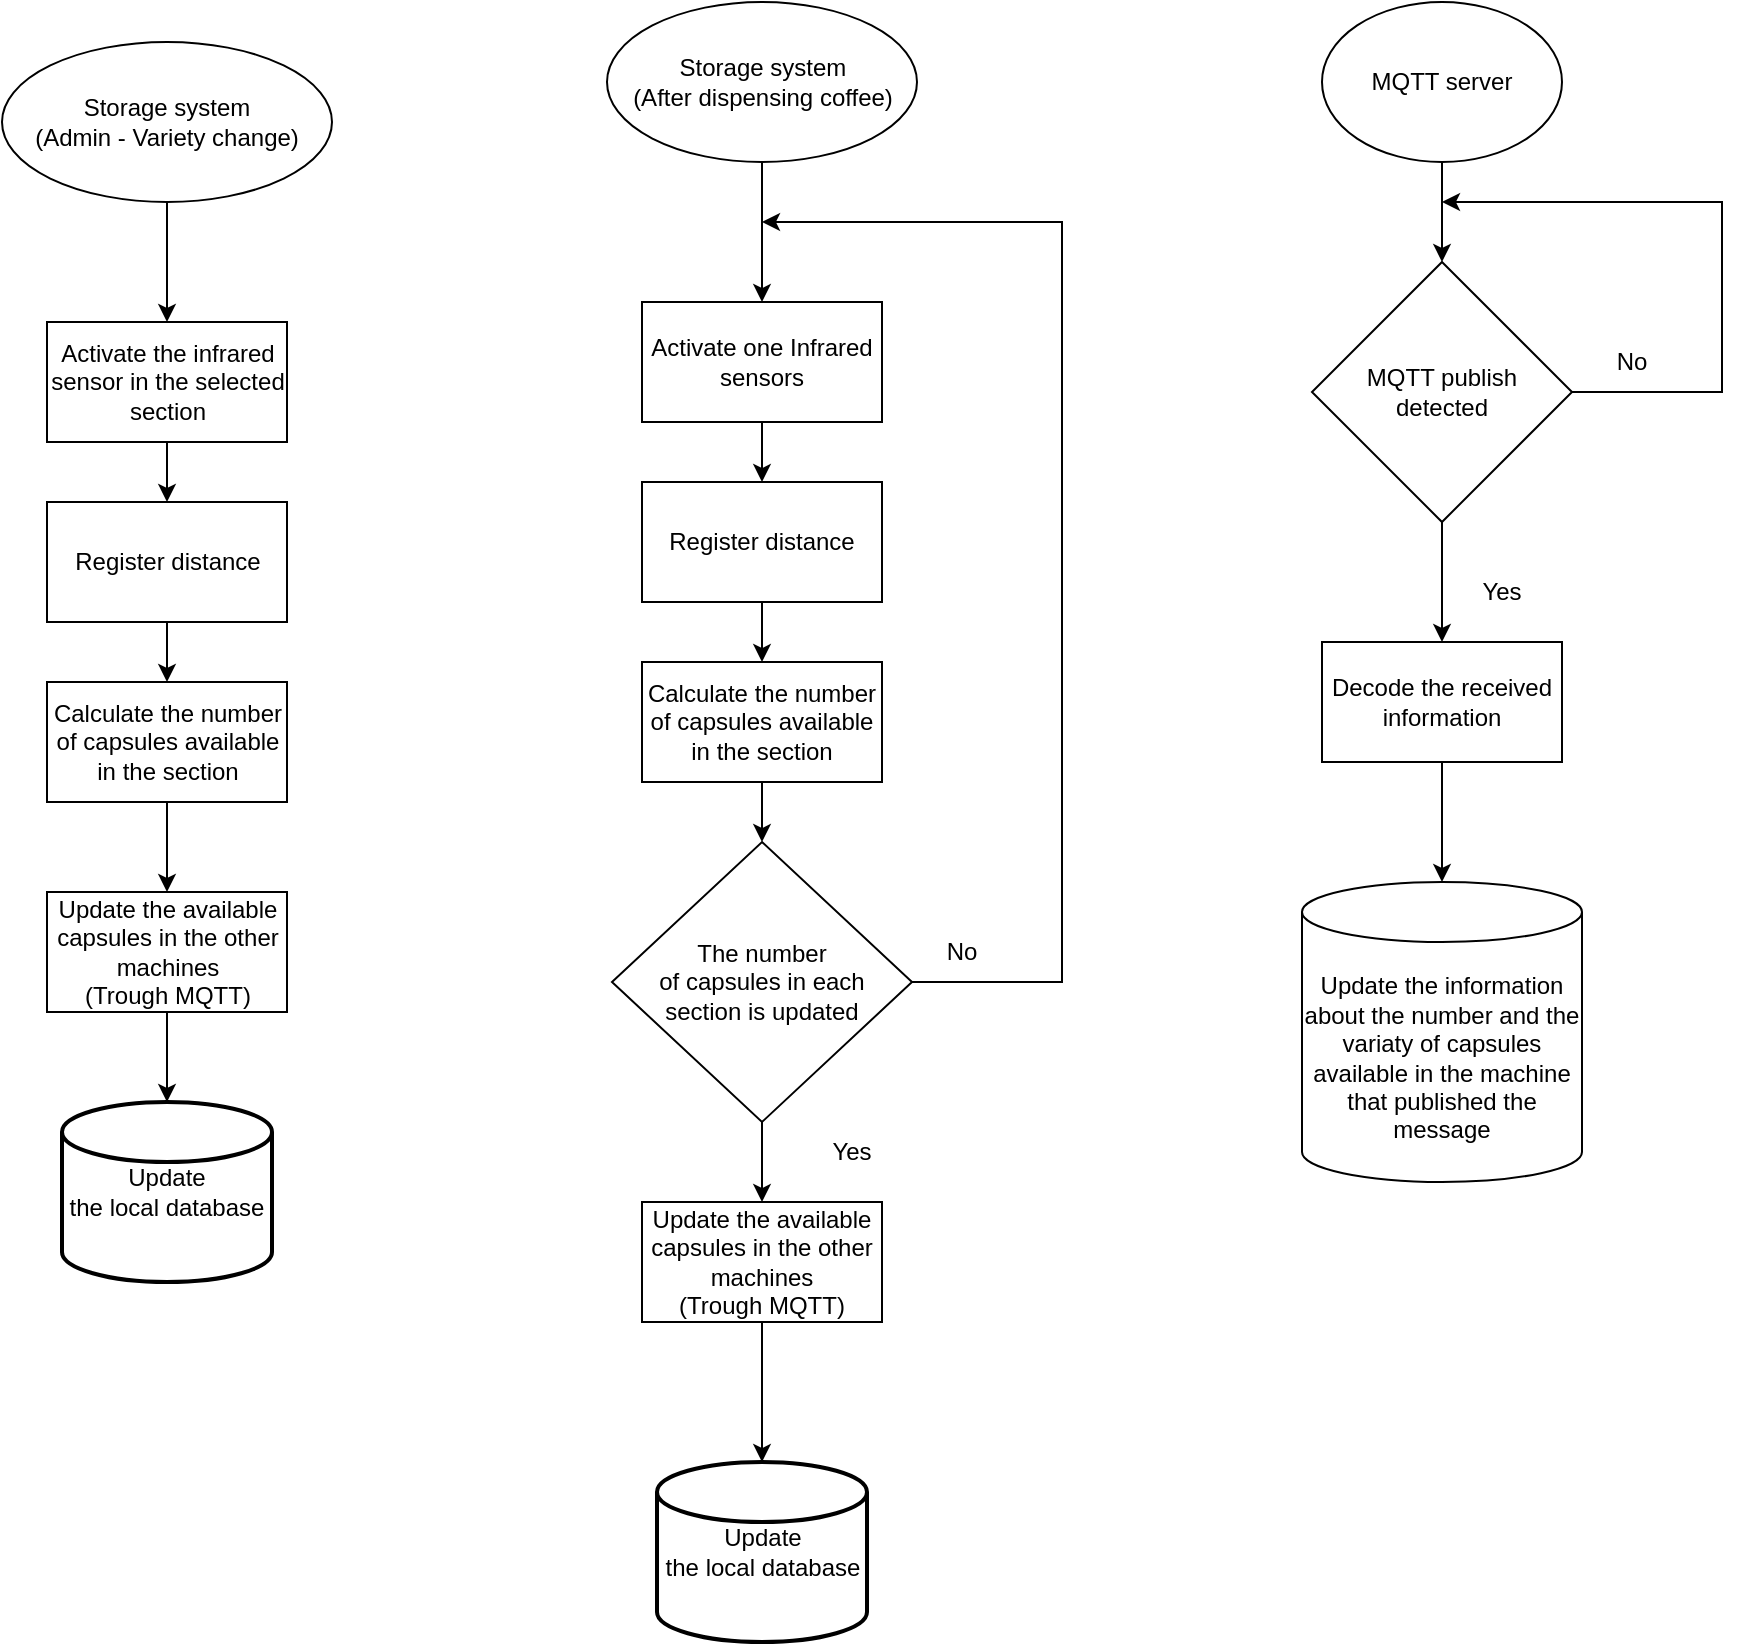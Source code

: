 <mxfile version="16.1.2" type="device"><diagram id="AXC2kyw0-ZidYU9nKvn7" name="Page-1"><mxGraphModel dx="1303" dy="898" grid="1" gridSize="10" guides="1" tooltips="1" connect="1" arrows="1" fold="1" page="1" pageScale="1" pageWidth="980" pageHeight="1390" math="0" shadow="0"><root><mxCell id="0"/><mxCell id="1" parent="0"/><mxCell id="qNDePuISixSL5dp2ftev-1" value="Storage system&lt;br&gt;(After dispensing coffee)" style="ellipse;whiteSpace=wrap;html=1;" parent="1" vertex="1"><mxGeometry x="377.5" y="30" width="155" height="80" as="geometry"/></mxCell><mxCell id="qNDePuISixSL5dp2ftev-2" value="Activate one Infrared&lt;br&gt;sensors" style="rounded=0;whiteSpace=wrap;html=1;" parent="1" vertex="1"><mxGeometry x="395" y="180" width="120" height="60" as="geometry"/></mxCell><mxCell id="qNDePuISixSL5dp2ftev-3" value="" style="endArrow=classic;html=1;rounded=0;exitX=0.5;exitY=1;exitDx=0;exitDy=0;entryX=0.5;entryY=0;entryDx=0;entryDy=0;" parent="1" source="qNDePuISixSL5dp2ftev-1" target="qNDePuISixSL5dp2ftev-2" edge="1"><mxGeometry width="50" height="50" relative="1" as="geometry"><mxPoint x="665" y="280" as="sourcePoint"/><mxPoint x="715" y="230" as="targetPoint"/></mxGeometry></mxCell><mxCell id="qNDePuISixSL5dp2ftev-5" value="" style="endArrow=classic;html=1;rounded=0;exitX=0.5;exitY=1;exitDx=0;exitDy=0;entryX=0.5;entryY=0;entryDx=0;entryDy=0;" parent="1" source="qNDePuISixSL5dp2ftev-2" target="qNDePuISixSL5dp2ftev-30" edge="1"><mxGeometry width="50" height="50" relative="1" as="geometry"><mxPoint x="665" y="320" as="sourcePoint"/><mxPoint x="455" y="270" as="targetPoint"/></mxGeometry></mxCell><mxCell id="qNDePuISixSL5dp2ftev-7" value="Calculate the number of capsules available in the section" style="rounded=0;whiteSpace=wrap;html=1;" parent="1" vertex="1"><mxGeometry x="395" y="360" width="120" height="60" as="geometry"/></mxCell><mxCell id="qNDePuISixSL5dp2ftev-8" value="" style="endArrow=classic;html=1;rounded=0;exitX=0.5;exitY=1;exitDx=0;exitDy=0;entryX=0.5;entryY=0;entryDx=0;entryDy=0;" parent="1" source="qNDePuISixSL5dp2ftev-30" target="qNDePuISixSL5dp2ftev-7" edge="1"><mxGeometry width="50" height="50" relative="1" as="geometry"><mxPoint x="455" y="330" as="sourcePoint"/><mxPoint x="715" y="250" as="targetPoint"/></mxGeometry></mxCell><mxCell id="qNDePuISixSL5dp2ftev-9" value="The number &lt;br&gt;of capsules in each &lt;br&gt;section is updated" style="rhombus;whiteSpace=wrap;html=1;" parent="1" vertex="1"><mxGeometry x="380" y="450" width="150" height="140" as="geometry"/></mxCell><mxCell id="qNDePuISixSL5dp2ftev-10" value="" style="endArrow=classic;html=1;rounded=0;exitX=0.5;exitY=1;exitDx=0;exitDy=0;entryX=0.5;entryY=0;entryDx=0;entryDy=0;" parent="1" source="qNDePuISixSL5dp2ftev-7" target="qNDePuISixSL5dp2ftev-9" edge="1"><mxGeometry width="50" height="50" relative="1" as="geometry"><mxPoint x="665" y="400" as="sourcePoint"/><mxPoint x="715" y="350" as="targetPoint"/></mxGeometry></mxCell><mxCell id="qNDePuISixSL5dp2ftev-11" value="" style="endArrow=classic;html=1;rounded=0;exitX=1;exitY=0.5;exitDx=0;exitDy=0;" parent="1" source="qNDePuISixSL5dp2ftev-9" edge="1"><mxGeometry width="50" height="50" relative="1" as="geometry"><mxPoint x="665" y="340" as="sourcePoint"/><mxPoint x="455" y="140" as="targetPoint"/><Array as="points"><mxPoint x="605" y="520"/><mxPoint x="605" y="140"/></Array></mxGeometry></mxCell><mxCell id="qNDePuISixSL5dp2ftev-12" value="No" style="text;html=1;strokeColor=none;fillColor=none;align=center;verticalAlign=middle;whiteSpace=wrap;rounded=0;" parent="1" vertex="1"><mxGeometry x="525" y="490" width="60" height="30" as="geometry"/></mxCell><mxCell id="qNDePuISixSL5dp2ftev-15" value="" style="endArrow=classic;html=1;rounded=0;exitX=0.5;exitY=1;exitDx=0;exitDy=0;entryX=0.5;entryY=0;entryDx=0;entryDy=0;" parent="1" source="qNDePuISixSL5dp2ftev-9" target="qNDePuISixSL5dp2ftev-31" edge="1"><mxGeometry width="50" height="50" relative="1" as="geometry"><mxPoint x="685" y="500" as="sourcePoint"/><mxPoint x="455" y="630" as="targetPoint"/></mxGeometry></mxCell><mxCell id="qNDePuISixSL5dp2ftev-16" value="Update &lt;br&gt;the local database" style="strokeWidth=2;html=1;shape=mxgraph.flowchart.database;whiteSpace=wrap;" parent="1" vertex="1"><mxGeometry x="402.5" y="760" width="105" height="90" as="geometry"/></mxCell><mxCell id="qNDePuISixSL5dp2ftev-17" value="" style="endArrow=classic;html=1;rounded=0;exitX=0.5;exitY=1;exitDx=0;exitDy=0;entryX=0.5;entryY=0;entryDx=0;entryDy=0;entryPerimeter=0;" parent="1" source="qNDePuISixSL5dp2ftev-31" target="qNDePuISixSL5dp2ftev-16" edge="1"><mxGeometry width="50" height="50" relative="1" as="geometry"><mxPoint x="455" y="720.0" as="sourcePoint"/><mxPoint x="735" y="670" as="targetPoint"/></mxGeometry></mxCell><mxCell id="qNDePuISixSL5dp2ftev-18" value="MQTT server" style="ellipse;whiteSpace=wrap;html=1;" parent="1" vertex="1"><mxGeometry x="735" y="30" width="120" height="80" as="geometry"/></mxCell><mxCell id="qNDePuISixSL5dp2ftev-19" value="Decode the received information" style="rounded=0;whiteSpace=wrap;html=1;" parent="1" vertex="1"><mxGeometry x="735" y="350" width="120" height="60" as="geometry"/></mxCell><mxCell id="qNDePuISixSL5dp2ftev-20" value="Update the information about the number and the variaty of capsules available in the machine that published the message" style="shape=cylinder3;whiteSpace=wrap;html=1;boundedLbl=1;backgroundOutline=1;size=15;" parent="1" vertex="1"><mxGeometry x="725" y="470" width="140" height="150" as="geometry"/></mxCell><mxCell id="qNDePuISixSL5dp2ftev-22" value="" style="endArrow=classic;html=1;rounded=0;exitX=0.5;exitY=1;exitDx=0;exitDy=0;entryX=0.5;entryY=0;entryDx=0;entryDy=0;entryPerimeter=0;" parent="1" source="qNDePuISixSL5dp2ftev-19" target="qNDePuISixSL5dp2ftev-20" edge="1"><mxGeometry width="50" height="50" relative="1" as="geometry"><mxPoint x="685" y="330" as="sourcePoint"/><mxPoint x="735" y="280" as="targetPoint"/></mxGeometry></mxCell><mxCell id="qNDePuISixSL5dp2ftev-23" value="Yes" style="text;html=1;strokeColor=none;fillColor=none;align=center;verticalAlign=middle;whiteSpace=wrap;rounded=0;" parent="1" vertex="1"><mxGeometry x="470" y="590" width="60" height="30" as="geometry"/></mxCell><mxCell id="qNDePuISixSL5dp2ftev-24" value="MQTT publish &lt;br&gt;detected" style="rhombus;whiteSpace=wrap;html=1;" parent="1" vertex="1"><mxGeometry x="730" y="160" width="130" height="130" as="geometry"/></mxCell><mxCell id="qNDePuISixSL5dp2ftev-25" value="" style="endArrow=classic;html=1;rounded=0;entryX=0.5;entryY=0;entryDx=0;entryDy=0;exitX=0.5;exitY=1;exitDx=0;exitDy=0;" parent="1" source="qNDePuISixSL5dp2ftev-18" target="qNDePuISixSL5dp2ftev-24" edge="1"><mxGeometry width="50" height="50" relative="1" as="geometry"><mxPoint x="545" y="350" as="sourcePoint"/><mxPoint x="595" y="300" as="targetPoint"/></mxGeometry></mxCell><mxCell id="qNDePuISixSL5dp2ftev-26" value="" style="endArrow=classic;html=1;rounded=0;exitX=0.5;exitY=1;exitDx=0;exitDy=0;entryX=0.5;entryY=0;entryDx=0;entryDy=0;" parent="1" source="qNDePuISixSL5dp2ftev-24" target="qNDePuISixSL5dp2ftev-19" edge="1"><mxGeometry width="50" height="50" relative="1" as="geometry"><mxPoint x="545" y="420" as="sourcePoint"/><mxPoint x="595" y="370" as="targetPoint"/></mxGeometry></mxCell><mxCell id="qNDePuISixSL5dp2ftev-27" value="" style="endArrow=classic;html=1;rounded=0;exitX=1;exitY=0.5;exitDx=0;exitDy=0;" parent="1" source="qNDePuISixSL5dp2ftev-24" edge="1"><mxGeometry width="50" height="50" relative="1" as="geometry"><mxPoint x="545" y="420" as="sourcePoint"/><mxPoint x="795" y="130" as="targetPoint"/><Array as="points"><mxPoint x="935" y="225"/><mxPoint x="935" y="130"/></Array></mxGeometry></mxCell><mxCell id="qNDePuISixSL5dp2ftev-28" value="No" style="text;html=1;strokeColor=none;fillColor=none;align=center;verticalAlign=middle;whiteSpace=wrap;rounded=0;" parent="1" vertex="1"><mxGeometry x="860" y="195" width="60" height="30" as="geometry"/></mxCell><mxCell id="qNDePuISixSL5dp2ftev-29" value="Yes" style="text;html=1;strokeColor=none;fillColor=none;align=center;verticalAlign=middle;whiteSpace=wrap;rounded=0;" parent="1" vertex="1"><mxGeometry x="795" y="310" width="60" height="30" as="geometry"/></mxCell><mxCell id="qNDePuISixSL5dp2ftev-30" value="Register distance" style="rounded=0;whiteSpace=wrap;html=1;" parent="1" vertex="1"><mxGeometry x="395" y="270" width="120" height="60" as="geometry"/></mxCell><mxCell id="qNDePuISixSL5dp2ftev-31" value="&lt;span&gt;Update the available capsules in the other machines&lt;/span&gt;&lt;br&gt;&lt;span&gt;(Trough MQTT)&lt;/span&gt;" style="rounded=0;whiteSpace=wrap;html=1;" parent="1" vertex="1"><mxGeometry x="395" y="630" width="120" height="60" as="geometry"/></mxCell><mxCell id="VOPDQK4ZUk3W3IwLot2U-1" value="Storage system&lt;br&gt;(Admin - Variety change)" style="ellipse;whiteSpace=wrap;html=1;" parent="1" vertex="1"><mxGeometry x="75" y="50" width="165" height="80" as="geometry"/></mxCell><mxCell id="VOPDQK4ZUk3W3IwLot2U-2" value="Activate the infrared&lt;br&gt;sensor in the selected section" style="rounded=0;whiteSpace=wrap;html=1;" parent="1" vertex="1"><mxGeometry x="97.5" y="190" width="120" height="60" as="geometry"/></mxCell><mxCell id="VOPDQK4ZUk3W3IwLot2U-3" value="" style="endArrow=classic;html=1;rounded=0;exitX=0.5;exitY=1;exitDx=0;exitDy=0;entryX=0.5;entryY=0;entryDx=0;entryDy=0;" parent="1" source="VOPDQK4ZUk3W3IwLot2U-1" target="VOPDQK4ZUk3W3IwLot2U-2" edge="1"><mxGeometry width="50" height="50" relative="1" as="geometry"><mxPoint x="367.5" y="290" as="sourcePoint"/><mxPoint x="417.5" y="240" as="targetPoint"/></mxGeometry></mxCell><mxCell id="VOPDQK4ZUk3W3IwLot2U-4" value="" style="endArrow=classic;html=1;rounded=0;exitX=0.5;exitY=1;exitDx=0;exitDy=0;entryX=0.5;entryY=0;entryDx=0;entryDy=0;" parent="1" source="VOPDQK4ZUk3W3IwLot2U-2" target="VOPDQK4ZUk3W3IwLot2U-15" edge="1"><mxGeometry width="50" height="50" relative="1" as="geometry"><mxPoint x="367.5" y="330" as="sourcePoint"/><mxPoint x="157.5" y="280" as="targetPoint"/></mxGeometry></mxCell><mxCell id="VOPDQK4ZUk3W3IwLot2U-5" value="Calculate the number of capsules available in the section" style="rounded=0;whiteSpace=wrap;html=1;" parent="1" vertex="1"><mxGeometry x="97.5" y="370" width="120" height="60" as="geometry"/></mxCell><mxCell id="VOPDQK4ZUk3W3IwLot2U-6" value="" style="endArrow=classic;html=1;rounded=0;exitX=0.5;exitY=1;exitDx=0;exitDy=0;entryX=0.5;entryY=0;entryDx=0;entryDy=0;" parent="1" source="VOPDQK4ZUk3W3IwLot2U-15" target="VOPDQK4ZUk3W3IwLot2U-5" edge="1"><mxGeometry width="50" height="50" relative="1" as="geometry"><mxPoint x="157.5" y="340" as="sourcePoint"/><mxPoint x="417.5" y="260" as="targetPoint"/></mxGeometry></mxCell><mxCell id="VOPDQK4ZUk3W3IwLot2U-12" value="Update &lt;br&gt;the local database" style="strokeWidth=2;html=1;shape=mxgraph.flowchart.database;whiteSpace=wrap;" parent="1" vertex="1"><mxGeometry x="105" y="580" width="105" height="90" as="geometry"/></mxCell><mxCell id="VOPDQK4ZUk3W3IwLot2U-13" value="" style="endArrow=classic;html=1;rounded=0;exitX=0.5;exitY=1;exitDx=0;exitDy=0;entryX=0.5;entryY=0;entryDx=0;entryDy=0;entryPerimeter=0;" parent="1" source="VOPDQK4ZUk3W3IwLot2U-16" target="VOPDQK4ZUk3W3IwLot2U-12" edge="1"><mxGeometry width="50" height="50" relative="1" as="geometry"><mxPoint x="160" y="460.0" as="sourcePoint"/><mxPoint x="440" y="410" as="targetPoint"/></mxGeometry></mxCell><mxCell id="VOPDQK4ZUk3W3IwLot2U-15" value="Register distance" style="rounded=0;whiteSpace=wrap;html=1;" parent="1" vertex="1"><mxGeometry x="97.5" y="280" width="120" height="60" as="geometry"/></mxCell><mxCell id="VOPDQK4ZUk3W3IwLot2U-16" value="&lt;span&gt;Update the available capsules in the other machines&lt;/span&gt;&lt;br&gt;&lt;span&gt;(Trough MQTT)&lt;/span&gt;" style="rounded=0;whiteSpace=wrap;html=1;" parent="1" vertex="1"><mxGeometry x="97.5" y="475" width="120" height="60" as="geometry"/></mxCell><mxCell id="VOPDQK4ZUk3W3IwLot2U-20" value="" style="endArrow=classic;html=1;rounded=0;exitX=0.5;exitY=1;exitDx=0;exitDy=0;entryX=0.5;entryY=0;entryDx=0;entryDy=0;" parent="1" source="VOPDQK4ZUk3W3IwLot2U-5" target="VOPDQK4ZUk3W3IwLot2U-16" edge="1"><mxGeometry width="50" height="50" relative="1" as="geometry"><mxPoint x="157.5" y="610" as="sourcePoint"/><mxPoint x="422.5" y="540" as="targetPoint"/></mxGeometry></mxCell></root></mxGraphModel></diagram></mxfile>